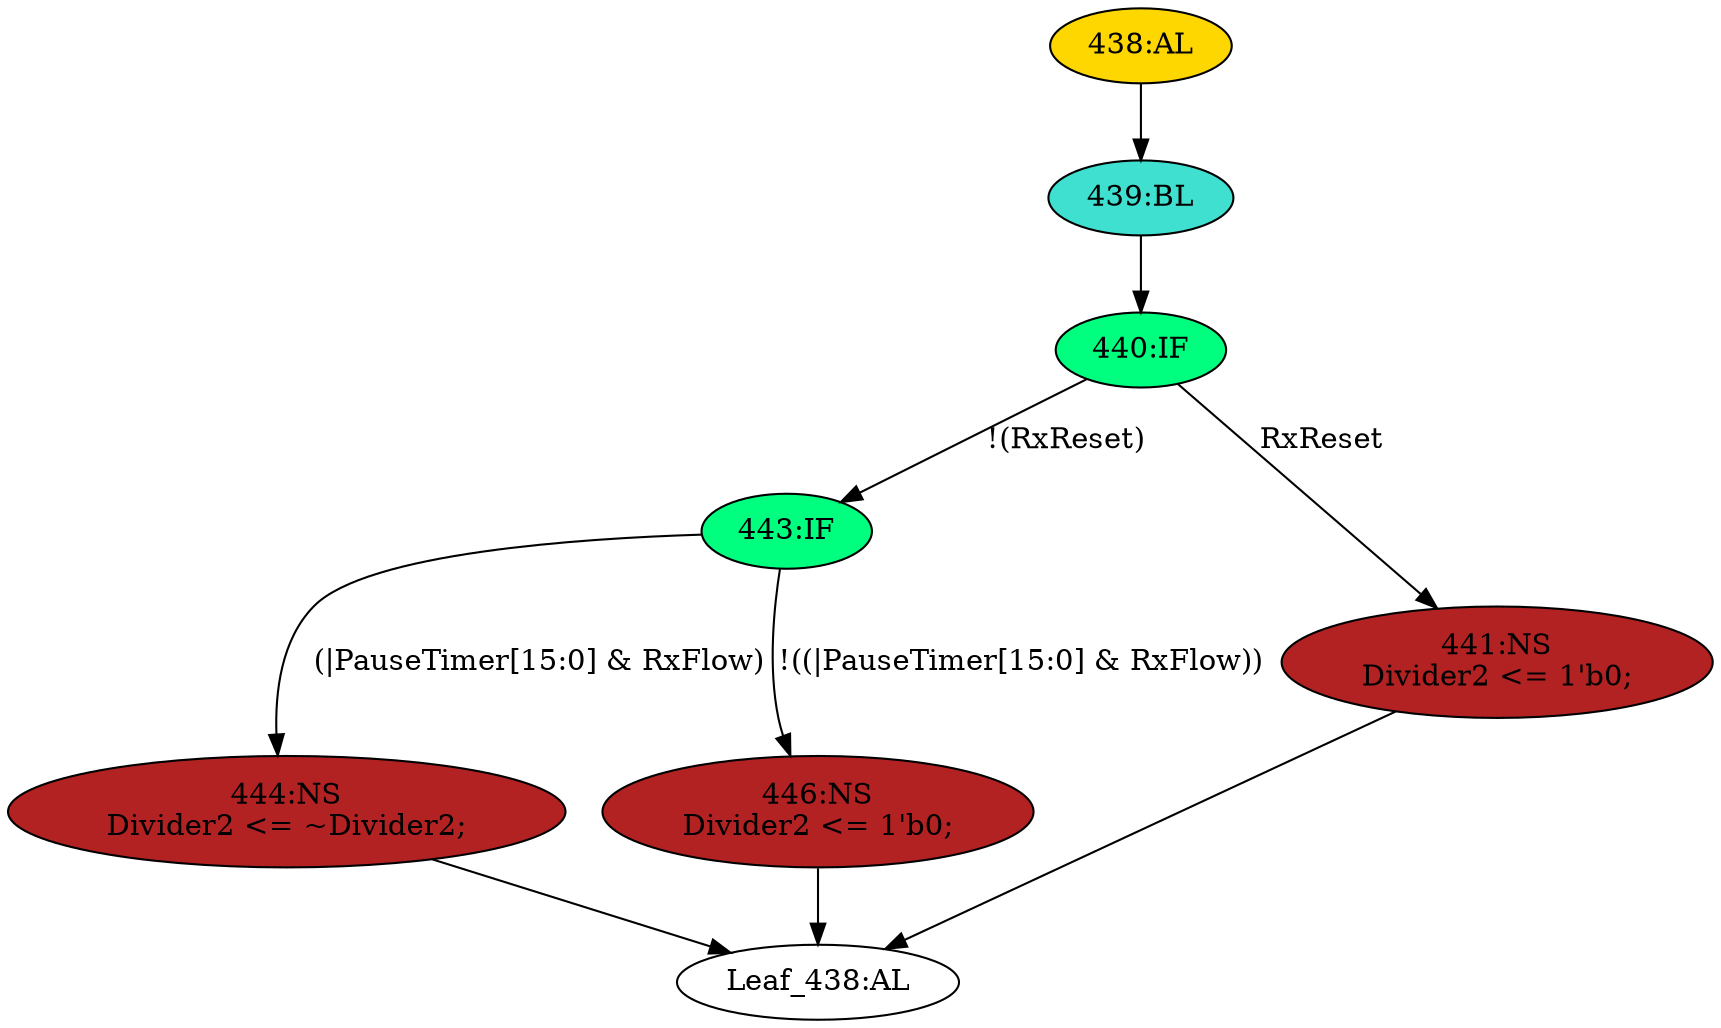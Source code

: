 strict digraph "" {
	node [label="\N"];
	"438:AL"	 [ast="<pyverilog.vparser.ast.Always object at 0x7f2ba5affe90>",
		clk_sens=True,
		fillcolor=gold,
		label="438:AL",
		sens="['MRxClk', 'RxReset']",
		statements="[]",
		style=filled,
		typ=Always,
		use_var="['RxReset', 'PauseTimer', 'RxFlow', 'Divider2']"];
	"439:BL"	 [ast="<pyverilog.vparser.ast.Block object at 0x7f2ba5b77310>",
		fillcolor=turquoise,
		label="439:BL",
		statements="[]",
		style=filled,
		typ=Block];
	"438:AL" -> "439:BL"	 [cond="[]",
		lineno=None];
	"443:IF"	 [ast="<pyverilog.vparser.ast.IfStatement object at 0x7f2ba5b77150>",
		fillcolor=springgreen,
		label="443:IF",
		statements="[]",
		style=filled,
		typ=IfStatement];
	"444:NS"	 [ast="<pyverilog.vparser.ast.NonblockingSubstitution object at 0x7f2b845fd310>",
		fillcolor=firebrick,
		label="444:NS
Divider2 <= ~Divider2;",
		statements="[<pyverilog.vparser.ast.NonblockingSubstitution object at 0x7f2b845fd310>]",
		style=filled,
		typ=NonblockingSubstitution];
	"443:IF" -> "444:NS"	 [cond="['PauseTimer', 'RxFlow']",
		label="(|PauseTimer[15:0] & RxFlow)",
		lineno=443];
	"446:NS"	 [ast="<pyverilog.vparser.ast.NonblockingSubstitution object at 0x7f2ba5b77390>",
		fillcolor=firebrick,
		label="446:NS
Divider2 <= 1'b0;",
		statements="[<pyverilog.vparser.ast.NonblockingSubstitution object at 0x7f2ba5b77390>]",
		style=filled,
		typ=NonblockingSubstitution];
	"443:IF" -> "446:NS"	 [cond="['PauseTimer', 'RxFlow']",
		label="!((|PauseTimer[15:0] & RxFlow))",
		lineno=443];
	"Leaf_438:AL"	 [def_var="['Divider2']",
		label="Leaf_438:AL"];
	"444:NS" -> "Leaf_438:AL"	 [cond="[]",
		lineno=None];
	"440:IF"	 [ast="<pyverilog.vparser.ast.IfStatement object at 0x7f2ba5b77590>",
		fillcolor=springgreen,
		label="440:IF",
		statements="[]",
		style=filled,
		typ=IfStatement];
	"440:IF" -> "443:IF"	 [cond="['RxReset']",
		label="!(RxReset)",
		lineno=440];
	"441:NS"	 [ast="<pyverilog.vparser.ast.NonblockingSubstitution object at 0x7f2ba5b61d90>",
		fillcolor=firebrick,
		label="441:NS
Divider2 <= 1'b0;",
		statements="[<pyverilog.vparser.ast.NonblockingSubstitution object at 0x7f2ba5b61d90>]",
		style=filled,
		typ=NonblockingSubstitution];
	"440:IF" -> "441:NS"	 [cond="['RxReset']",
		label=RxReset,
		lineno=440];
	"446:NS" -> "Leaf_438:AL"	 [cond="[]",
		lineno=None];
	"441:NS" -> "Leaf_438:AL"	 [cond="[]",
		lineno=None];
	"439:BL" -> "440:IF"	 [cond="[]",
		lineno=None];
}
